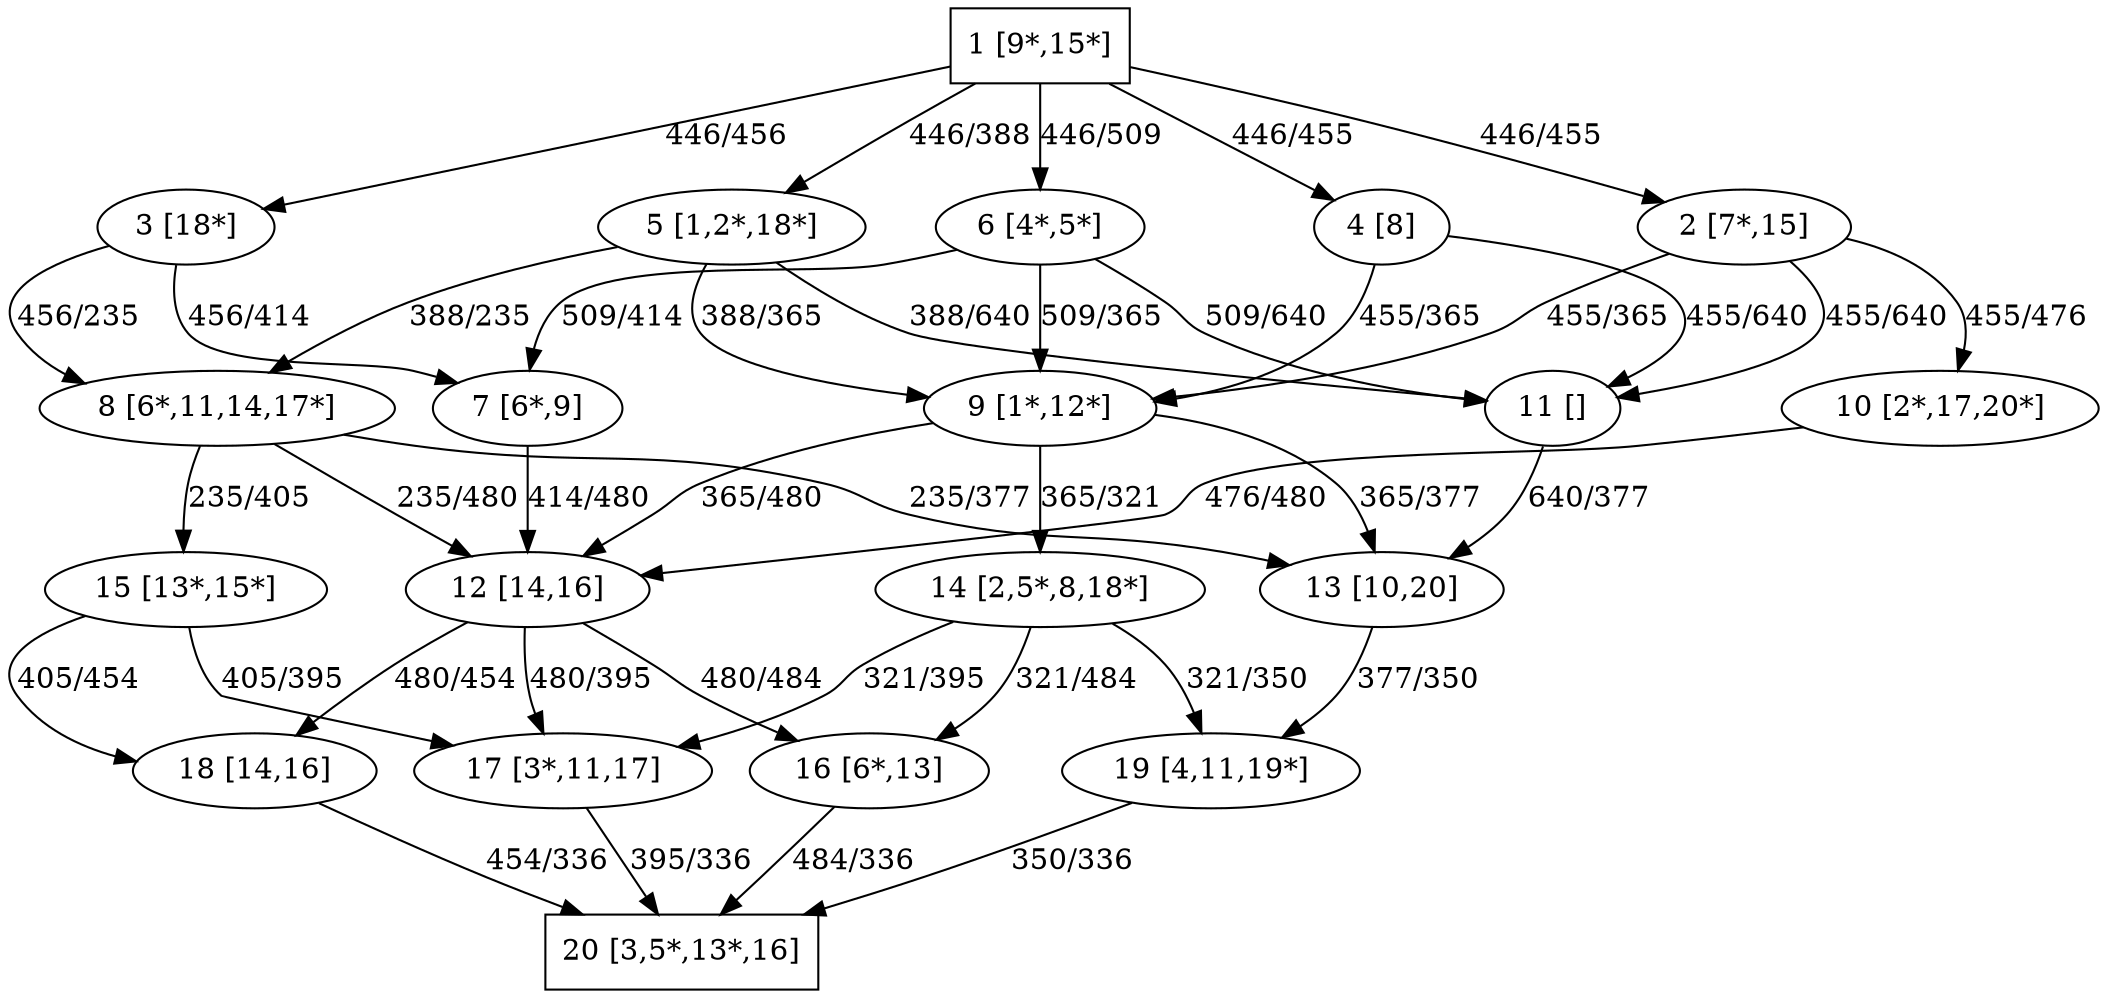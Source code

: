 strict digraph graph_20_8_1 {
	rankdir=UD;
	1 [label="1 [9*,15*]" shape=box];
	2 [label="2 [7*,15]"];
	3 [label="3 [18*]"];
	4 [label="4 [8]"];
	5 [label="5 [1,2*,18*]"];
	6 [label="6 [4*,5*]"];
	7 [label="7 [6*,9]"];
	8 [label="8 [6*,11,14,17*]"];
	9 [label="9 [1*,12*]"];
	10 [label="10 [2*,17,20*]"];
	11 [label="11 []"];
	12 [label="12 [14,16]"];
	13 [label="13 [10,20]"];
	14 [label="14 [2,5*,8,18*]"];
	15 [label="15 [13*,15*]"];
	16 [label="16 [6*,13]"];
	17 [label="17 [3*,11,17]"];
	18 [label="18 [14,16]"];
	19 [label="19 [4,11,19*]"];
	20 [label="20 [3,5*,13*,16]" shape=box];
	1 -> 2[label="446/455"];
	1 -> 3[label="446/456"];
	1 -> 4[label="446/455"];
	1 -> 5[label="446/388"];
	1 -> 6[label="446/509"];
	2 -> 11[label="455/640"];
	2 -> 9[label="455/365"];
	2 -> 10[label="455/476"];
	3 -> 7[label="456/414"];
	3 -> 8[label="456/235"];
	4 -> 9[label="455/365"];
	4 -> 11[label="455/640"];
	5 -> 8[label="388/235"];
	5 -> 9[label="388/365"];
	5 -> 11[label="388/640"];
	6 -> 7[label="509/414"];
	6 -> 11[label="509/640"];
	6 -> 9[label="509/365"];
	7 -> 12[label="414/480"];
	8 -> 12[label="235/480"];
	8 -> 13[label="235/377"];
	8 -> 15[label="235/405"];
	9 -> 12[label="365/480"];
	9 -> 14[label="365/321"];
	9 -> 13[label="365/377"];
	10 -> 12[label="476/480"];
	11 -> 13[label="640/377"];
	12 -> 18[label="480/454"];
	12 -> 17[label="480/395"];
	12 -> 16[label="480/484"];
	13 -> 19[label="377/350"];
	14 -> 19[label="321/350"];
	14 -> 16[label="321/484"];
	14 -> 17[label="321/395"];
	15 -> 18[label="405/454"];
	15 -> 17[label="405/395"];
	16 -> 20[label="484/336"];
	17 -> 20[label="395/336"];
	18 -> 20[label="454/336"];
	19 -> 20[label="350/336"];
}
